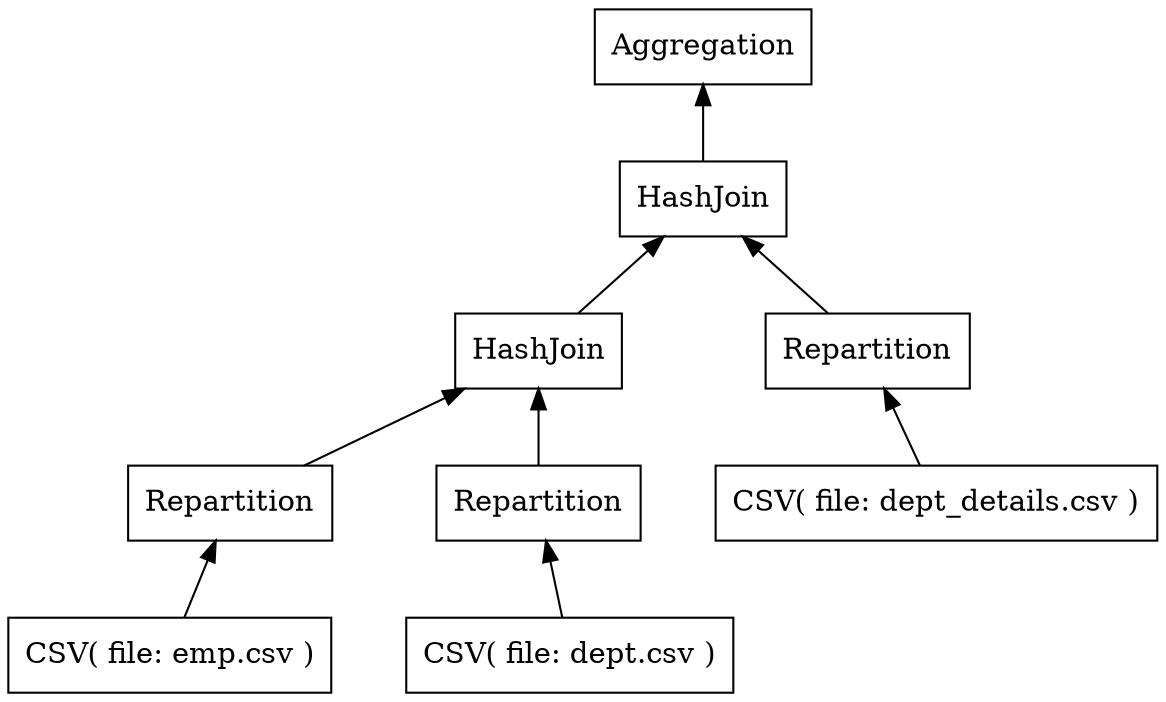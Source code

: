 digraph example1 {
    node [shape=record];
    rankdir=BT;
    nodesep=0.5;
    ordering="in";
    popkeyPOPKey8v1 -> popkeyPOPKey9v1;
    popkeyPOPKey5v1 -> popkeyPOPKey8v1;
    popkeyPOPKey2v1 -> popkeyPOPKey5v1;
    popkeyPOPKey1v1 -> popkeyPOPKey2v1;
    popkeyPOPKey1v1[label="CSV(  file: emp.csv )"];
    popkeyPOPKey2v1[label="Repartition"];
    popkeyPOPKey4v1 -> popkeyPOPKey5v1;
    popkeyPOPKey3v1 -> popkeyPOPKey4v1;
    popkeyPOPKey3v1[label="CSV(  file: dept.csv )"];
    popkeyPOPKey4v1[label="Repartition"];
    popkeyPOPKey5v1[label="HashJoin"];
    popkeyPOPKey7v1 -> popkeyPOPKey8v1;
    popkeyPOPKey6v1 -> popkeyPOPKey7v1;
    popkeyPOPKey6v1[label="CSV(  file: dept_details.csv )"];
    popkeyPOPKey7v1[label="Repartition"];
    popkeyPOPKey8v1[label="HashJoin"];
    popkeyPOPKey9v1[label="Aggregation"];
}
